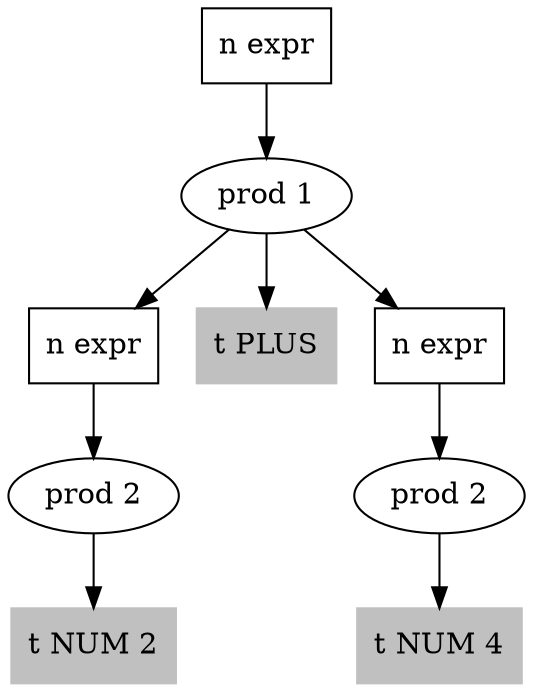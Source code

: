 digraph g
{
	0 [label="n expr",shape=box]
0 -> 1
	1 [label="prod 1"]
1 -> 3
1 -> 4
1 -> 5
	3 [label="n expr",shape=box]
	4 [label="t PLUS",shape=box,style=filled,color=gray]
	5 [label="n expr",shape=box]
	6 [label="prod 2"]
3 -> 6
	7 [label="t NUM 2",shape=box,style=filled,color=gray]
6 -> 7
	8[label="prod 2"]
5 -> 8
	9 [label="t NUM 4",shape=box,style=filled,color=gray]
8 -> 9
}
